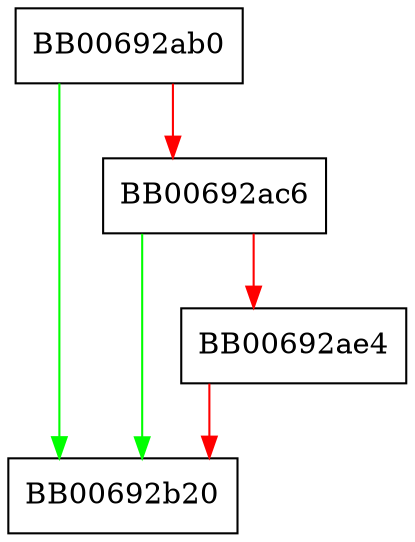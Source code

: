 digraph aes_128_cbc_hmac_sha1_newctx {
  node [shape="box"];
  graph [splines=ortho];
  BB00692ab0 -> BB00692b20 [color="green"];
  BB00692ab0 -> BB00692ac6 [color="red"];
  BB00692ac6 -> BB00692b20 [color="green"];
  BB00692ac6 -> BB00692ae4 [color="red"];
  BB00692ae4 -> BB00692b20 [color="red"];
}